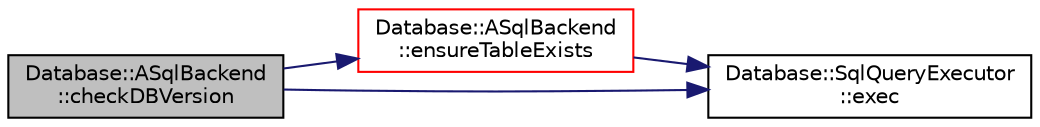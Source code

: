 digraph "Database::ASqlBackend::checkDBVersion"
{
 // LATEX_PDF_SIZE
  edge [fontname="Helvetica",fontsize="10",labelfontname="Helvetica",labelfontsize="10"];
  node [fontname="Helvetica",fontsize="10",shape=record];
  rankdir="LR";
  Node1 [label="Database::ASqlBackend\l::checkDBVersion",height=0.2,width=0.4,color="black", fillcolor="grey75", style="filled", fontcolor="black",tooltip="check current db version and upgrade structures if required"];
  Node1 -> Node2 [color="midnightblue",fontsize="10",style="solid",fontname="Helvetica"];
  Node2 [label="Database::ASqlBackend\l::ensureTableExists",height=0.2,width=0.4,color="red", fillcolor="white", style="filled",URL="$class_database_1_1_a_sql_backend.html#a6b163257b1e7f0027236542016baf8a6",tooltip="Make sure given table exists in database."];
  Node2 -> Node4 [color="midnightblue",fontsize="10",style="solid",fontname="Helvetica"];
  Node4 [label="Database::SqlQueryExecutor\l::exec",height=0.2,width=0.4,color="black", fillcolor="white", style="filled",URL="$class_database_1_1_sql_query_executor.html#a92b20d0dac92b5fa49b9184f8e341a94",tooltip=" "];
  Node1 -> Node4 [color="midnightblue",fontsize="10",style="solid",fontname="Helvetica"];
}
